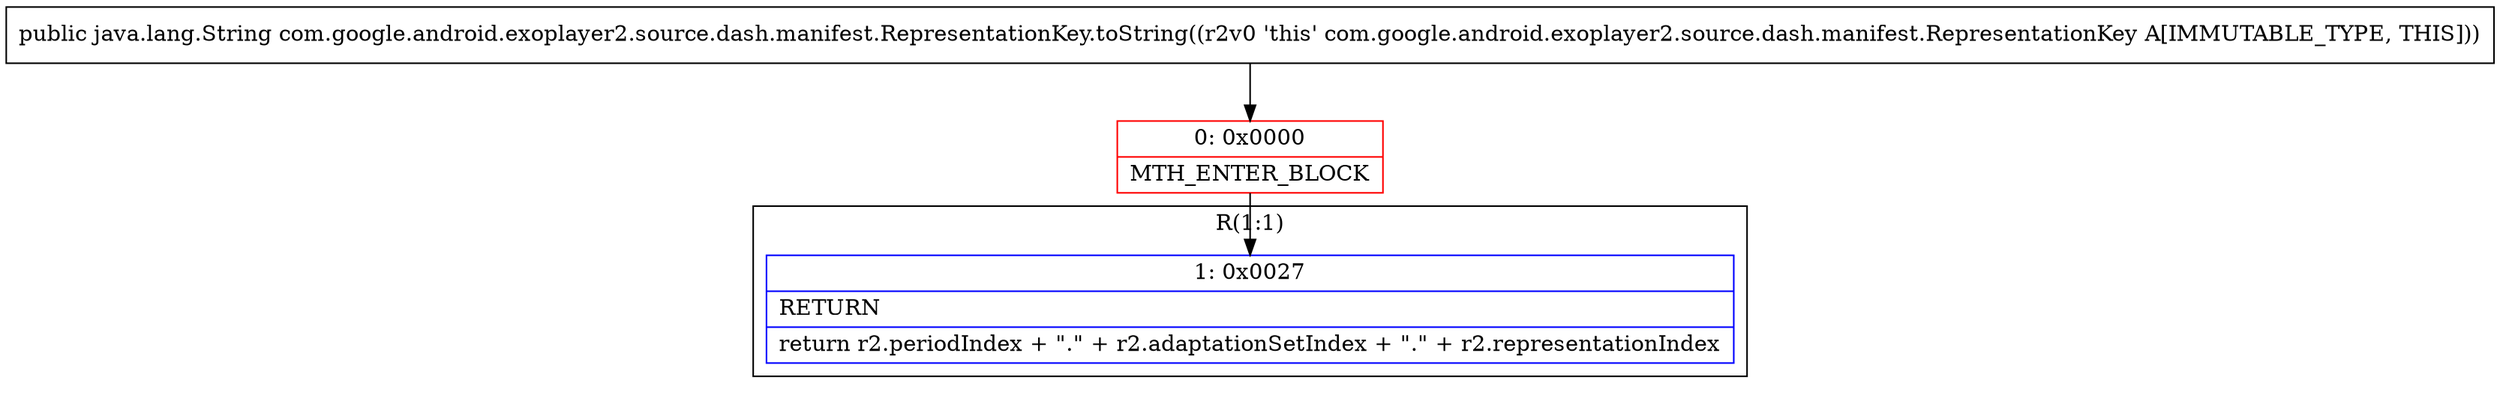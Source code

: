 digraph "CFG forcom.google.android.exoplayer2.source.dash.manifest.RepresentationKey.toString()Ljava\/lang\/String;" {
subgraph cluster_Region_803641712 {
label = "R(1:1)";
node [shape=record,color=blue];
Node_1 [shape=record,label="{1\:\ 0x0027|RETURN\l|return r2.periodIndex + \".\" + r2.adaptationSetIndex + \".\" + r2.representationIndex\l}"];
}
Node_0 [shape=record,color=red,label="{0\:\ 0x0000|MTH_ENTER_BLOCK\l}"];
MethodNode[shape=record,label="{public java.lang.String com.google.android.exoplayer2.source.dash.manifest.RepresentationKey.toString((r2v0 'this' com.google.android.exoplayer2.source.dash.manifest.RepresentationKey A[IMMUTABLE_TYPE, THIS])) }"];
MethodNode -> Node_0;
Node_0 -> Node_1;
}

